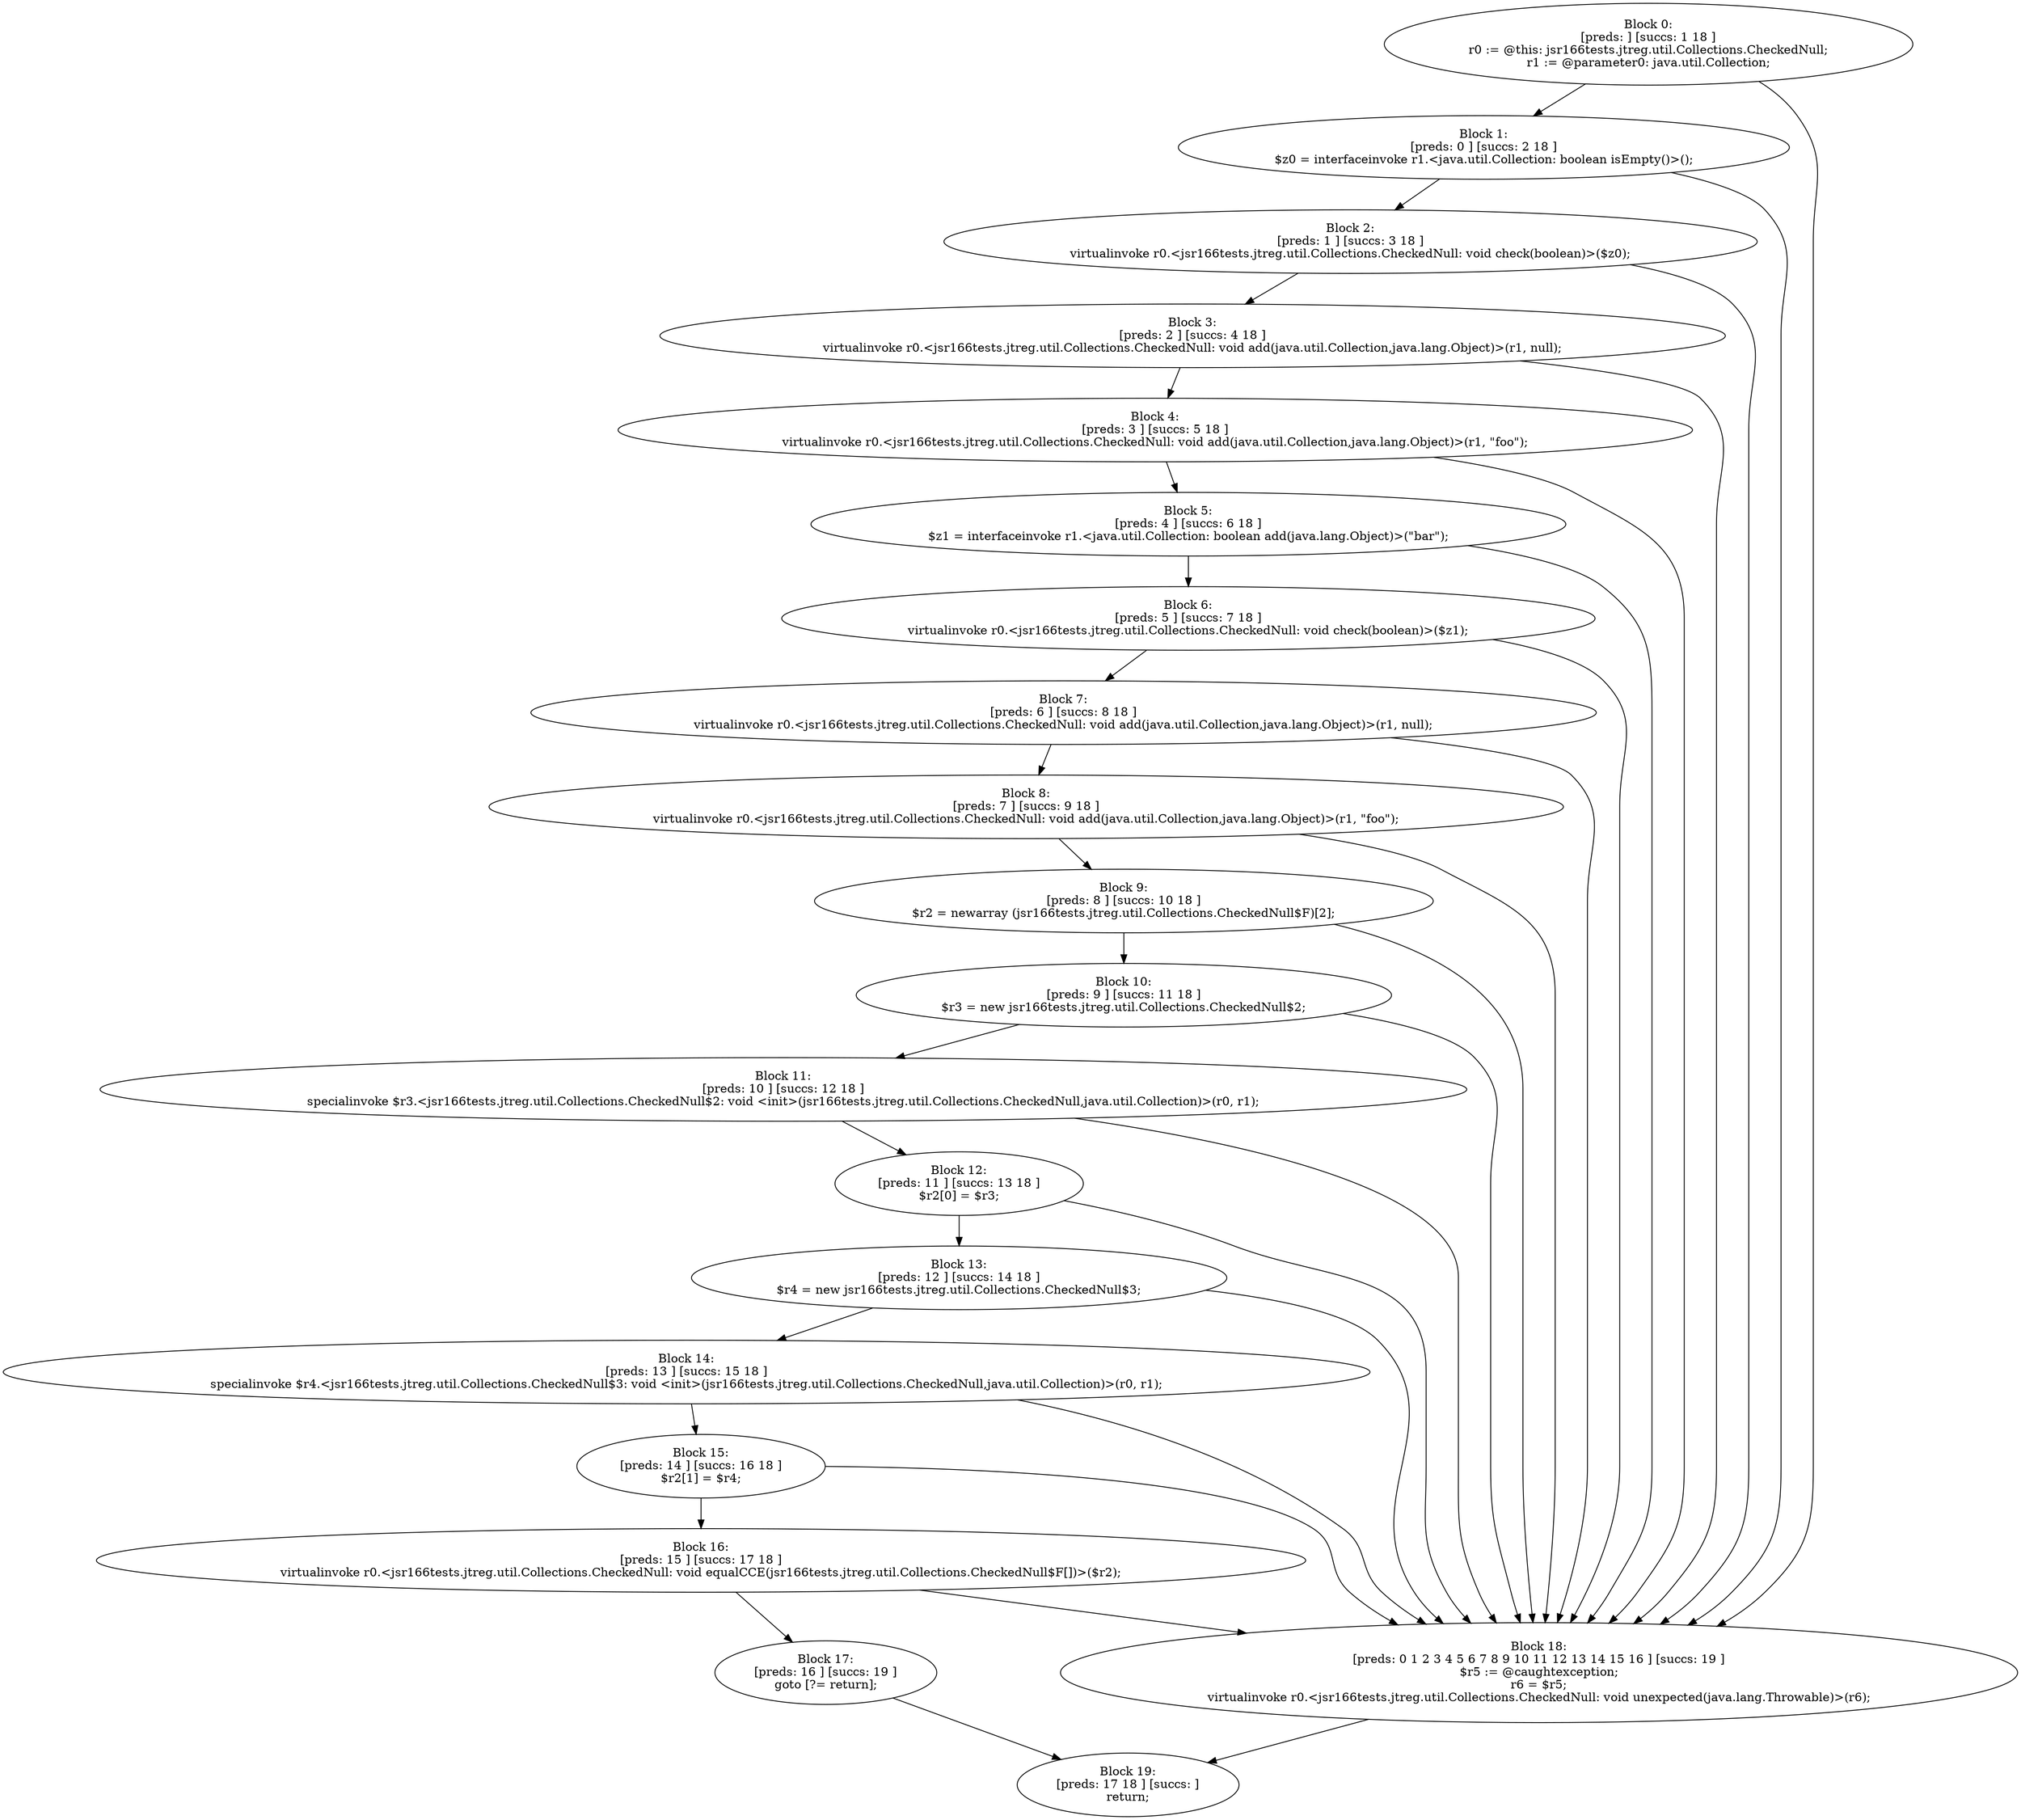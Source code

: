 digraph "unitGraph" {
    "Block 0:
[preds: ] [succs: 1 18 ]
r0 := @this: jsr166tests.jtreg.util.Collections.CheckedNull;
r1 := @parameter0: java.util.Collection;
"
    "Block 1:
[preds: 0 ] [succs: 2 18 ]
$z0 = interfaceinvoke r1.<java.util.Collection: boolean isEmpty()>();
"
    "Block 2:
[preds: 1 ] [succs: 3 18 ]
virtualinvoke r0.<jsr166tests.jtreg.util.Collections.CheckedNull: void check(boolean)>($z0);
"
    "Block 3:
[preds: 2 ] [succs: 4 18 ]
virtualinvoke r0.<jsr166tests.jtreg.util.Collections.CheckedNull: void add(java.util.Collection,java.lang.Object)>(r1, null);
"
    "Block 4:
[preds: 3 ] [succs: 5 18 ]
virtualinvoke r0.<jsr166tests.jtreg.util.Collections.CheckedNull: void add(java.util.Collection,java.lang.Object)>(r1, \"foo\");
"
    "Block 5:
[preds: 4 ] [succs: 6 18 ]
$z1 = interfaceinvoke r1.<java.util.Collection: boolean add(java.lang.Object)>(\"bar\");
"
    "Block 6:
[preds: 5 ] [succs: 7 18 ]
virtualinvoke r0.<jsr166tests.jtreg.util.Collections.CheckedNull: void check(boolean)>($z1);
"
    "Block 7:
[preds: 6 ] [succs: 8 18 ]
virtualinvoke r0.<jsr166tests.jtreg.util.Collections.CheckedNull: void add(java.util.Collection,java.lang.Object)>(r1, null);
"
    "Block 8:
[preds: 7 ] [succs: 9 18 ]
virtualinvoke r0.<jsr166tests.jtreg.util.Collections.CheckedNull: void add(java.util.Collection,java.lang.Object)>(r1, \"foo\");
"
    "Block 9:
[preds: 8 ] [succs: 10 18 ]
$r2 = newarray (jsr166tests.jtreg.util.Collections.CheckedNull$F)[2];
"
    "Block 10:
[preds: 9 ] [succs: 11 18 ]
$r3 = new jsr166tests.jtreg.util.Collections.CheckedNull$2;
"
    "Block 11:
[preds: 10 ] [succs: 12 18 ]
specialinvoke $r3.<jsr166tests.jtreg.util.Collections.CheckedNull$2: void <init>(jsr166tests.jtreg.util.Collections.CheckedNull,java.util.Collection)>(r0, r1);
"
    "Block 12:
[preds: 11 ] [succs: 13 18 ]
$r2[0] = $r3;
"
    "Block 13:
[preds: 12 ] [succs: 14 18 ]
$r4 = new jsr166tests.jtreg.util.Collections.CheckedNull$3;
"
    "Block 14:
[preds: 13 ] [succs: 15 18 ]
specialinvoke $r4.<jsr166tests.jtreg.util.Collections.CheckedNull$3: void <init>(jsr166tests.jtreg.util.Collections.CheckedNull,java.util.Collection)>(r0, r1);
"
    "Block 15:
[preds: 14 ] [succs: 16 18 ]
$r2[1] = $r4;
"
    "Block 16:
[preds: 15 ] [succs: 17 18 ]
virtualinvoke r0.<jsr166tests.jtreg.util.Collections.CheckedNull: void equalCCE(jsr166tests.jtreg.util.Collections.CheckedNull$F[])>($r2);
"
    "Block 17:
[preds: 16 ] [succs: 19 ]
goto [?= return];
"
    "Block 18:
[preds: 0 1 2 3 4 5 6 7 8 9 10 11 12 13 14 15 16 ] [succs: 19 ]
$r5 := @caughtexception;
r6 = $r5;
virtualinvoke r0.<jsr166tests.jtreg.util.Collections.CheckedNull: void unexpected(java.lang.Throwable)>(r6);
"
    "Block 19:
[preds: 17 18 ] [succs: ]
return;
"
    "Block 0:
[preds: ] [succs: 1 18 ]
r0 := @this: jsr166tests.jtreg.util.Collections.CheckedNull;
r1 := @parameter0: java.util.Collection;
"->"Block 1:
[preds: 0 ] [succs: 2 18 ]
$z0 = interfaceinvoke r1.<java.util.Collection: boolean isEmpty()>();
";
    "Block 0:
[preds: ] [succs: 1 18 ]
r0 := @this: jsr166tests.jtreg.util.Collections.CheckedNull;
r1 := @parameter0: java.util.Collection;
"->"Block 18:
[preds: 0 1 2 3 4 5 6 7 8 9 10 11 12 13 14 15 16 ] [succs: 19 ]
$r5 := @caughtexception;
r6 = $r5;
virtualinvoke r0.<jsr166tests.jtreg.util.Collections.CheckedNull: void unexpected(java.lang.Throwable)>(r6);
";
    "Block 1:
[preds: 0 ] [succs: 2 18 ]
$z0 = interfaceinvoke r1.<java.util.Collection: boolean isEmpty()>();
"->"Block 2:
[preds: 1 ] [succs: 3 18 ]
virtualinvoke r0.<jsr166tests.jtreg.util.Collections.CheckedNull: void check(boolean)>($z0);
";
    "Block 1:
[preds: 0 ] [succs: 2 18 ]
$z0 = interfaceinvoke r1.<java.util.Collection: boolean isEmpty()>();
"->"Block 18:
[preds: 0 1 2 3 4 5 6 7 8 9 10 11 12 13 14 15 16 ] [succs: 19 ]
$r5 := @caughtexception;
r6 = $r5;
virtualinvoke r0.<jsr166tests.jtreg.util.Collections.CheckedNull: void unexpected(java.lang.Throwable)>(r6);
";
    "Block 2:
[preds: 1 ] [succs: 3 18 ]
virtualinvoke r0.<jsr166tests.jtreg.util.Collections.CheckedNull: void check(boolean)>($z0);
"->"Block 3:
[preds: 2 ] [succs: 4 18 ]
virtualinvoke r0.<jsr166tests.jtreg.util.Collections.CheckedNull: void add(java.util.Collection,java.lang.Object)>(r1, null);
";
    "Block 2:
[preds: 1 ] [succs: 3 18 ]
virtualinvoke r0.<jsr166tests.jtreg.util.Collections.CheckedNull: void check(boolean)>($z0);
"->"Block 18:
[preds: 0 1 2 3 4 5 6 7 8 9 10 11 12 13 14 15 16 ] [succs: 19 ]
$r5 := @caughtexception;
r6 = $r5;
virtualinvoke r0.<jsr166tests.jtreg.util.Collections.CheckedNull: void unexpected(java.lang.Throwable)>(r6);
";
    "Block 3:
[preds: 2 ] [succs: 4 18 ]
virtualinvoke r0.<jsr166tests.jtreg.util.Collections.CheckedNull: void add(java.util.Collection,java.lang.Object)>(r1, null);
"->"Block 4:
[preds: 3 ] [succs: 5 18 ]
virtualinvoke r0.<jsr166tests.jtreg.util.Collections.CheckedNull: void add(java.util.Collection,java.lang.Object)>(r1, \"foo\");
";
    "Block 3:
[preds: 2 ] [succs: 4 18 ]
virtualinvoke r0.<jsr166tests.jtreg.util.Collections.CheckedNull: void add(java.util.Collection,java.lang.Object)>(r1, null);
"->"Block 18:
[preds: 0 1 2 3 4 5 6 7 8 9 10 11 12 13 14 15 16 ] [succs: 19 ]
$r5 := @caughtexception;
r6 = $r5;
virtualinvoke r0.<jsr166tests.jtreg.util.Collections.CheckedNull: void unexpected(java.lang.Throwable)>(r6);
";
    "Block 4:
[preds: 3 ] [succs: 5 18 ]
virtualinvoke r0.<jsr166tests.jtreg.util.Collections.CheckedNull: void add(java.util.Collection,java.lang.Object)>(r1, \"foo\");
"->"Block 5:
[preds: 4 ] [succs: 6 18 ]
$z1 = interfaceinvoke r1.<java.util.Collection: boolean add(java.lang.Object)>(\"bar\");
";
    "Block 4:
[preds: 3 ] [succs: 5 18 ]
virtualinvoke r0.<jsr166tests.jtreg.util.Collections.CheckedNull: void add(java.util.Collection,java.lang.Object)>(r1, \"foo\");
"->"Block 18:
[preds: 0 1 2 3 4 5 6 7 8 9 10 11 12 13 14 15 16 ] [succs: 19 ]
$r5 := @caughtexception;
r6 = $r5;
virtualinvoke r0.<jsr166tests.jtreg.util.Collections.CheckedNull: void unexpected(java.lang.Throwable)>(r6);
";
    "Block 5:
[preds: 4 ] [succs: 6 18 ]
$z1 = interfaceinvoke r1.<java.util.Collection: boolean add(java.lang.Object)>(\"bar\");
"->"Block 6:
[preds: 5 ] [succs: 7 18 ]
virtualinvoke r0.<jsr166tests.jtreg.util.Collections.CheckedNull: void check(boolean)>($z1);
";
    "Block 5:
[preds: 4 ] [succs: 6 18 ]
$z1 = interfaceinvoke r1.<java.util.Collection: boolean add(java.lang.Object)>(\"bar\");
"->"Block 18:
[preds: 0 1 2 3 4 5 6 7 8 9 10 11 12 13 14 15 16 ] [succs: 19 ]
$r5 := @caughtexception;
r6 = $r5;
virtualinvoke r0.<jsr166tests.jtreg.util.Collections.CheckedNull: void unexpected(java.lang.Throwable)>(r6);
";
    "Block 6:
[preds: 5 ] [succs: 7 18 ]
virtualinvoke r0.<jsr166tests.jtreg.util.Collections.CheckedNull: void check(boolean)>($z1);
"->"Block 7:
[preds: 6 ] [succs: 8 18 ]
virtualinvoke r0.<jsr166tests.jtreg.util.Collections.CheckedNull: void add(java.util.Collection,java.lang.Object)>(r1, null);
";
    "Block 6:
[preds: 5 ] [succs: 7 18 ]
virtualinvoke r0.<jsr166tests.jtreg.util.Collections.CheckedNull: void check(boolean)>($z1);
"->"Block 18:
[preds: 0 1 2 3 4 5 6 7 8 9 10 11 12 13 14 15 16 ] [succs: 19 ]
$r5 := @caughtexception;
r6 = $r5;
virtualinvoke r0.<jsr166tests.jtreg.util.Collections.CheckedNull: void unexpected(java.lang.Throwable)>(r6);
";
    "Block 7:
[preds: 6 ] [succs: 8 18 ]
virtualinvoke r0.<jsr166tests.jtreg.util.Collections.CheckedNull: void add(java.util.Collection,java.lang.Object)>(r1, null);
"->"Block 8:
[preds: 7 ] [succs: 9 18 ]
virtualinvoke r0.<jsr166tests.jtreg.util.Collections.CheckedNull: void add(java.util.Collection,java.lang.Object)>(r1, \"foo\");
";
    "Block 7:
[preds: 6 ] [succs: 8 18 ]
virtualinvoke r0.<jsr166tests.jtreg.util.Collections.CheckedNull: void add(java.util.Collection,java.lang.Object)>(r1, null);
"->"Block 18:
[preds: 0 1 2 3 4 5 6 7 8 9 10 11 12 13 14 15 16 ] [succs: 19 ]
$r5 := @caughtexception;
r6 = $r5;
virtualinvoke r0.<jsr166tests.jtreg.util.Collections.CheckedNull: void unexpected(java.lang.Throwable)>(r6);
";
    "Block 8:
[preds: 7 ] [succs: 9 18 ]
virtualinvoke r0.<jsr166tests.jtreg.util.Collections.CheckedNull: void add(java.util.Collection,java.lang.Object)>(r1, \"foo\");
"->"Block 9:
[preds: 8 ] [succs: 10 18 ]
$r2 = newarray (jsr166tests.jtreg.util.Collections.CheckedNull$F)[2];
";
    "Block 8:
[preds: 7 ] [succs: 9 18 ]
virtualinvoke r0.<jsr166tests.jtreg.util.Collections.CheckedNull: void add(java.util.Collection,java.lang.Object)>(r1, \"foo\");
"->"Block 18:
[preds: 0 1 2 3 4 5 6 7 8 9 10 11 12 13 14 15 16 ] [succs: 19 ]
$r5 := @caughtexception;
r6 = $r5;
virtualinvoke r0.<jsr166tests.jtreg.util.Collections.CheckedNull: void unexpected(java.lang.Throwable)>(r6);
";
    "Block 9:
[preds: 8 ] [succs: 10 18 ]
$r2 = newarray (jsr166tests.jtreg.util.Collections.CheckedNull$F)[2];
"->"Block 10:
[preds: 9 ] [succs: 11 18 ]
$r3 = new jsr166tests.jtreg.util.Collections.CheckedNull$2;
";
    "Block 9:
[preds: 8 ] [succs: 10 18 ]
$r2 = newarray (jsr166tests.jtreg.util.Collections.CheckedNull$F)[2];
"->"Block 18:
[preds: 0 1 2 3 4 5 6 7 8 9 10 11 12 13 14 15 16 ] [succs: 19 ]
$r5 := @caughtexception;
r6 = $r5;
virtualinvoke r0.<jsr166tests.jtreg.util.Collections.CheckedNull: void unexpected(java.lang.Throwable)>(r6);
";
    "Block 10:
[preds: 9 ] [succs: 11 18 ]
$r3 = new jsr166tests.jtreg.util.Collections.CheckedNull$2;
"->"Block 11:
[preds: 10 ] [succs: 12 18 ]
specialinvoke $r3.<jsr166tests.jtreg.util.Collections.CheckedNull$2: void <init>(jsr166tests.jtreg.util.Collections.CheckedNull,java.util.Collection)>(r0, r1);
";
    "Block 10:
[preds: 9 ] [succs: 11 18 ]
$r3 = new jsr166tests.jtreg.util.Collections.CheckedNull$2;
"->"Block 18:
[preds: 0 1 2 3 4 5 6 7 8 9 10 11 12 13 14 15 16 ] [succs: 19 ]
$r5 := @caughtexception;
r6 = $r5;
virtualinvoke r0.<jsr166tests.jtreg.util.Collections.CheckedNull: void unexpected(java.lang.Throwable)>(r6);
";
    "Block 11:
[preds: 10 ] [succs: 12 18 ]
specialinvoke $r3.<jsr166tests.jtreg.util.Collections.CheckedNull$2: void <init>(jsr166tests.jtreg.util.Collections.CheckedNull,java.util.Collection)>(r0, r1);
"->"Block 12:
[preds: 11 ] [succs: 13 18 ]
$r2[0] = $r3;
";
    "Block 11:
[preds: 10 ] [succs: 12 18 ]
specialinvoke $r3.<jsr166tests.jtreg.util.Collections.CheckedNull$2: void <init>(jsr166tests.jtreg.util.Collections.CheckedNull,java.util.Collection)>(r0, r1);
"->"Block 18:
[preds: 0 1 2 3 4 5 6 7 8 9 10 11 12 13 14 15 16 ] [succs: 19 ]
$r5 := @caughtexception;
r6 = $r5;
virtualinvoke r0.<jsr166tests.jtreg.util.Collections.CheckedNull: void unexpected(java.lang.Throwable)>(r6);
";
    "Block 12:
[preds: 11 ] [succs: 13 18 ]
$r2[0] = $r3;
"->"Block 13:
[preds: 12 ] [succs: 14 18 ]
$r4 = new jsr166tests.jtreg.util.Collections.CheckedNull$3;
";
    "Block 12:
[preds: 11 ] [succs: 13 18 ]
$r2[0] = $r3;
"->"Block 18:
[preds: 0 1 2 3 4 5 6 7 8 9 10 11 12 13 14 15 16 ] [succs: 19 ]
$r5 := @caughtexception;
r6 = $r5;
virtualinvoke r0.<jsr166tests.jtreg.util.Collections.CheckedNull: void unexpected(java.lang.Throwable)>(r6);
";
    "Block 13:
[preds: 12 ] [succs: 14 18 ]
$r4 = new jsr166tests.jtreg.util.Collections.CheckedNull$3;
"->"Block 14:
[preds: 13 ] [succs: 15 18 ]
specialinvoke $r4.<jsr166tests.jtreg.util.Collections.CheckedNull$3: void <init>(jsr166tests.jtreg.util.Collections.CheckedNull,java.util.Collection)>(r0, r1);
";
    "Block 13:
[preds: 12 ] [succs: 14 18 ]
$r4 = new jsr166tests.jtreg.util.Collections.CheckedNull$3;
"->"Block 18:
[preds: 0 1 2 3 4 5 6 7 8 9 10 11 12 13 14 15 16 ] [succs: 19 ]
$r5 := @caughtexception;
r6 = $r5;
virtualinvoke r0.<jsr166tests.jtreg.util.Collections.CheckedNull: void unexpected(java.lang.Throwable)>(r6);
";
    "Block 14:
[preds: 13 ] [succs: 15 18 ]
specialinvoke $r4.<jsr166tests.jtreg.util.Collections.CheckedNull$3: void <init>(jsr166tests.jtreg.util.Collections.CheckedNull,java.util.Collection)>(r0, r1);
"->"Block 15:
[preds: 14 ] [succs: 16 18 ]
$r2[1] = $r4;
";
    "Block 14:
[preds: 13 ] [succs: 15 18 ]
specialinvoke $r4.<jsr166tests.jtreg.util.Collections.CheckedNull$3: void <init>(jsr166tests.jtreg.util.Collections.CheckedNull,java.util.Collection)>(r0, r1);
"->"Block 18:
[preds: 0 1 2 3 4 5 6 7 8 9 10 11 12 13 14 15 16 ] [succs: 19 ]
$r5 := @caughtexception;
r6 = $r5;
virtualinvoke r0.<jsr166tests.jtreg.util.Collections.CheckedNull: void unexpected(java.lang.Throwable)>(r6);
";
    "Block 15:
[preds: 14 ] [succs: 16 18 ]
$r2[1] = $r4;
"->"Block 16:
[preds: 15 ] [succs: 17 18 ]
virtualinvoke r0.<jsr166tests.jtreg.util.Collections.CheckedNull: void equalCCE(jsr166tests.jtreg.util.Collections.CheckedNull$F[])>($r2);
";
    "Block 15:
[preds: 14 ] [succs: 16 18 ]
$r2[1] = $r4;
"->"Block 18:
[preds: 0 1 2 3 4 5 6 7 8 9 10 11 12 13 14 15 16 ] [succs: 19 ]
$r5 := @caughtexception;
r6 = $r5;
virtualinvoke r0.<jsr166tests.jtreg.util.Collections.CheckedNull: void unexpected(java.lang.Throwable)>(r6);
";
    "Block 16:
[preds: 15 ] [succs: 17 18 ]
virtualinvoke r0.<jsr166tests.jtreg.util.Collections.CheckedNull: void equalCCE(jsr166tests.jtreg.util.Collections.CheckedNull$F[])>($r2);
"->"Block 17:
[preds: 16 ] [succs: 19 ]
goto [?= return];
";
    "Block 16:
[preds: 15 ] [succs: 17 18 ]
virtualinvoke r0.<jsr166tests.jtreg.util.Collections.CheckedNull: void equalCCE(jsr166tests.jtreg.util.Collections.CheckedNull$F[])>($r2);
"->"Block 18:
[preds: 0 1 2 3 4 5 6 7 8 9 10 11 12 13 14 15 16 ] [succs: 19 ]
$r5 := @caughtexception;
r6 = $r5;
virtualinvoke r0.<jsr166tests.jtreg.util.Collections.CheckedNull: void unexpected(java.lang.Throwable)>(r6);
";
    "Block 17:
[preds: 16 ] [succs: 19 ]
goto [?= return];
"->"Block 19:
[preds: 17 18 ] [succs: ]
return;
";
    "Block 18:
[preds: 0 1 2 3 4 5 6 7 8 9 10 11 12 13 14 15 16 ] [succs: 19 ]
$r5 := @caughtexception;
r6 = $r5;
virtualinvoke r0.<jsr166tests.jtreg.util.Collections.CheckedNull: void unexpected(java.lang.Throwable)>(r6);
"->"Block 19:
[preds: 17 18 ] [succs: ]
return;
";
}
